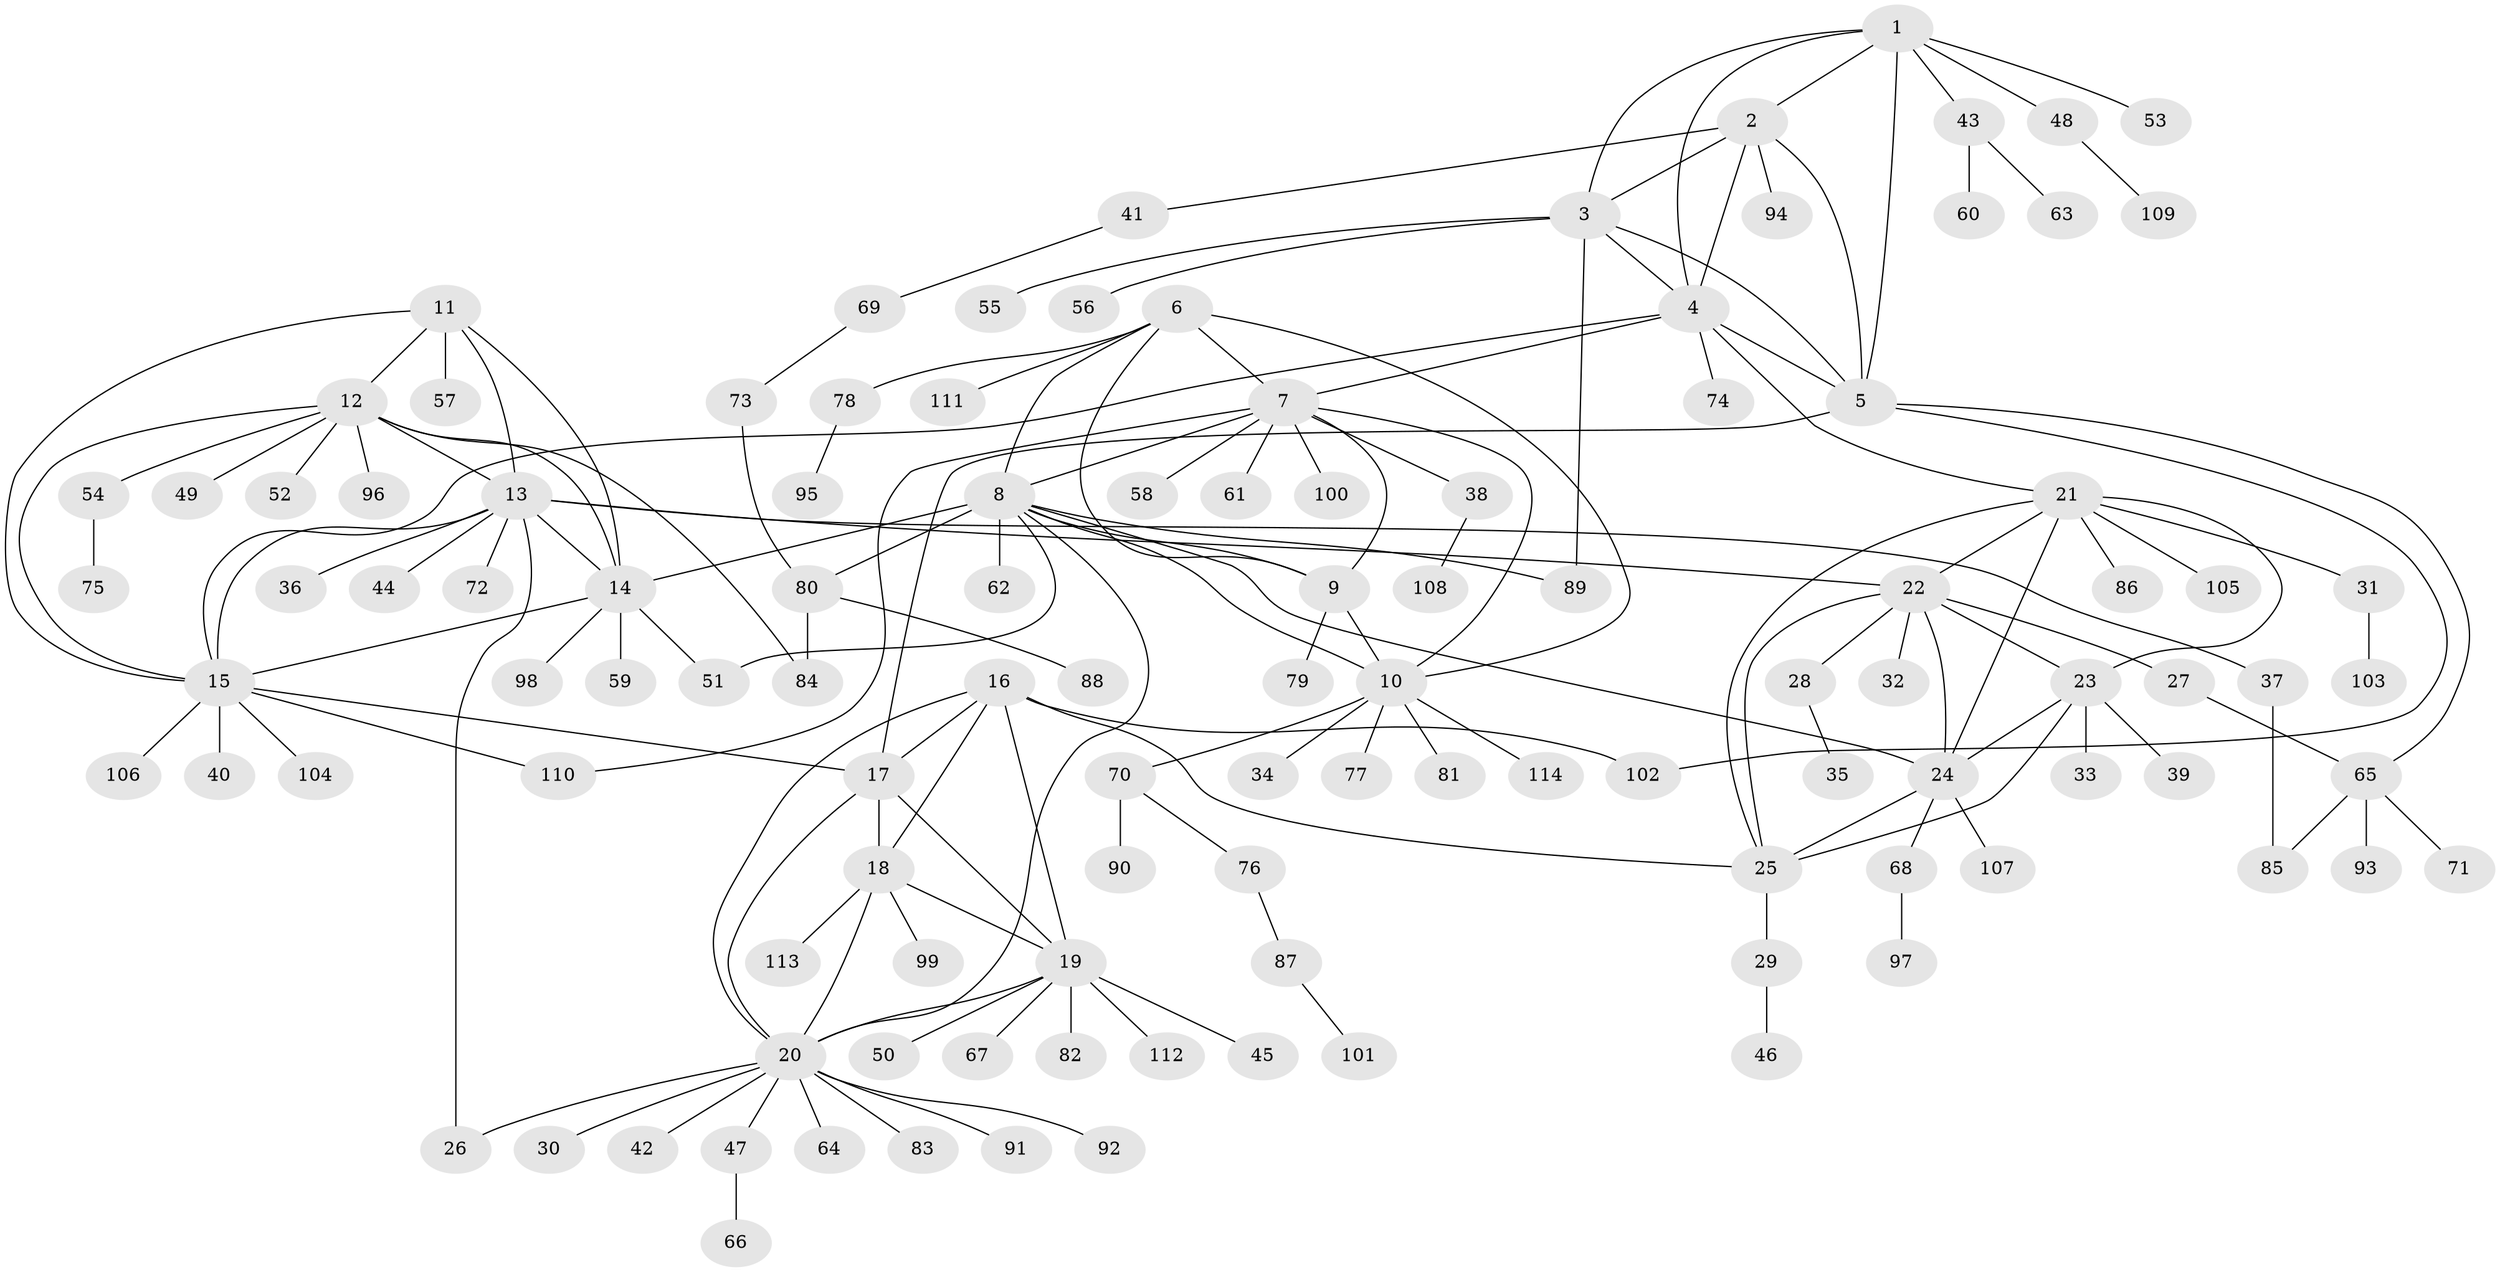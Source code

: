 // coarse degree distribution, {4: 0.058823529411764705, 3: 0.11764705882352941, 1: 0.7352941176470589, 2: 0.029411764705882353, 14: 0.029411764705882353, 11: 0.029411764705882353}
// Generated by graph-tools (version 1.1) at 2025/57/03/04/25 21:57:25]
// undirected, 114 vertices, 158 edges
graph export_dot {
graph [start="1"]
  node [color=gray90,style=filled];
  1;
  2;
  3;
  4;
  5;
  6;
  7;
  8;
  9;
  10;
  11;
  12;
  13;
  14;
  15;
  16;
  17;
  18;
  19;
  20;
  21;
  22;
  23;
  24;
  25;
  26;
  27;
  28;
  29;
  30;
  31;
  32;
  33;
  34;
  35;
  36;
  37;
  38;
  39;
  40;
  41;
  42;
  43;
  44;
  45;
  46;
  47;
  48;
  49;
  50;
  51;
  52;
  53;
  54;
  55;
  56;
  57;
  58;
  59;
  60;
  61;
  62;
  63;
  64;
  65;
  66;
  67;
  68;
  69;
  70;
  71;
  72;
  73;
  74;
  75;
  76;
  77;
  78;
  79;
  80;
  81;
  82;
  83;
  84;
  85;
  86;
  87;
  88;
  89;
  90;
  91;
  92;
  93;
  94;
  95;
  96;
  97;
  98;
  99;
  100;
  101;
  102;
  103;
  104;
  105;
  106;
  107;
  108;
  109;
  110;
  111;
  112;
  113;
  114;
  1 -- 2;
  1 -- 3;
  1 -- 4;
  1 -- 5;
  1 -- 43;
  1 -- 48;
  1 -- 53;
  2 -- 3;
  2 -- 4;
  2 -- 5;
  2 -- 41;
  2 -- 94;
  3 -- 4;
  3 -- 5;
  3 -- 55;
  3 -- 56;
  3 -- 89;
  4 -- 5;
  4 -- 7;
  4 -- 15;
  4 -- 21;
  4 -- 74;
  5 -- 17;
  5 -- 65;
  5 -- 102;
  6 -- 7;
  6 -- 8;
  6 -- 9;
  6 -- 10;
  6 -- 78;
  6 -- 111;
  7 -- 8;
  7 -- 9;
  7 -- 10;
  7 -- 38;
  7 -- 58;
  7 -- 61;
  7 -- 100;
  7 -- 110;
  8 -- 9;
  8 -- 10;
  8 -- 14;
  8 -- 20;
  8 -- 24;
  8 -- 51;
  8 -- 62;
  8 -- 80;
  8 -- 89;
  9 -- 10;
  9 -- 79;
  10 -- 34;
  10 -- 70;
  10 -- 77;
  10 -- 81;
  10 -- 114;
  11 -- 12;
  11 -- 13;
  11 -- 14;
  11 -- 15;
  11 -- 57;
  12 -- 13;
  12 -- 14;
  12 -- 15;
  12 -- 49;
  12 -- 52;
  12 -- 54;
  12 -- 84;
  12 -- 96;
  13 -- 14;
  13 -- 15;
  13 -- 22;
  13 -- 26;
  13 -- 36;
  13 -- 37;
  13 -- 44;
  13 -- 72;
  14 -- 15;
  14 -- 51;
  14 -- 59;
  14 -- 98;
  15 -- 17;
  15 -- 40;
  15 -- 104;
  15 -- 106;
  15 -- 110;
  16 -- 17;
  16 -- 18;
  16 -- 19;
  16 -- 20;
  16 -- 25;
  16 -- 102;
  17 -- 18;
  17 -- 19;
  17 -- 20;
  18 -- 19;
  18 -- 20;
  18 -- 99;
  18 -- 113;
  19 -- 20;
  19 -- 45;
  19 -- 50;
  19 -- 67;
  19 -- 82;
  19 -- 112;
  20 -- 26;
  20 -- 30;
  20 -- 42;
  20 -- 47;
  20 -- 64;
  20 -- 83;
  20 -- 91;
  20 -- 92;
  21 -- 22;
  21 -- 23;
  21 -- 24;
  21 -- 25;
  21 -- 31;
  21 -- 86;
  21 -- 105;
  22 -- 23;
  22 -- 24;
  22 -- 25;
  22 -- 27;
  22 -- 28;
  22 -- 32;
  23 -- 24;
  23 -- 25;
  23 -- 33;
  23 -- 39;
  24 -- 25;
  24 -- 68;
  24 -- 107;
  25 -- 29;
  27 -- 65;
  28 -- 35;
  29 -- 46;
  31 -- 103;
  37 -- 85;
  38 -- 108;
  41 -- 69;
  43 -- 60;
  43 -- 63;
  47 -- 66;
  48 -- 109;
  54 -- 75;
  65 -- 71;
  65 -- 85;
  65 -- 93;
  68 -- 97;
  69 -- 73;
  70 -- 76;
  70 -- 90;
  73 -- 80;
  76 -- 87;
  78 -- 95;
  80 -- 84;
  80 -- 88;
  87 -- 101;
}
